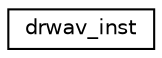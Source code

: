 digraph "Graphical Class Hierarchy"
{
 // LATEX_PDF_SIZE
  edge [fontname="Helvetica",fontsize="10",labelfontname="Helvetica",labelfontsize="10"];
  node [fontname="Helvetica",fontsize="10",shape=record];
  rankdir="LR";
  Node0 [label="drwav_inst",height=0.2,width=0.4,color="black", fillcolor="white", style="filled",URL="$structdrwav__inst.html",tooltip=" "];
}

